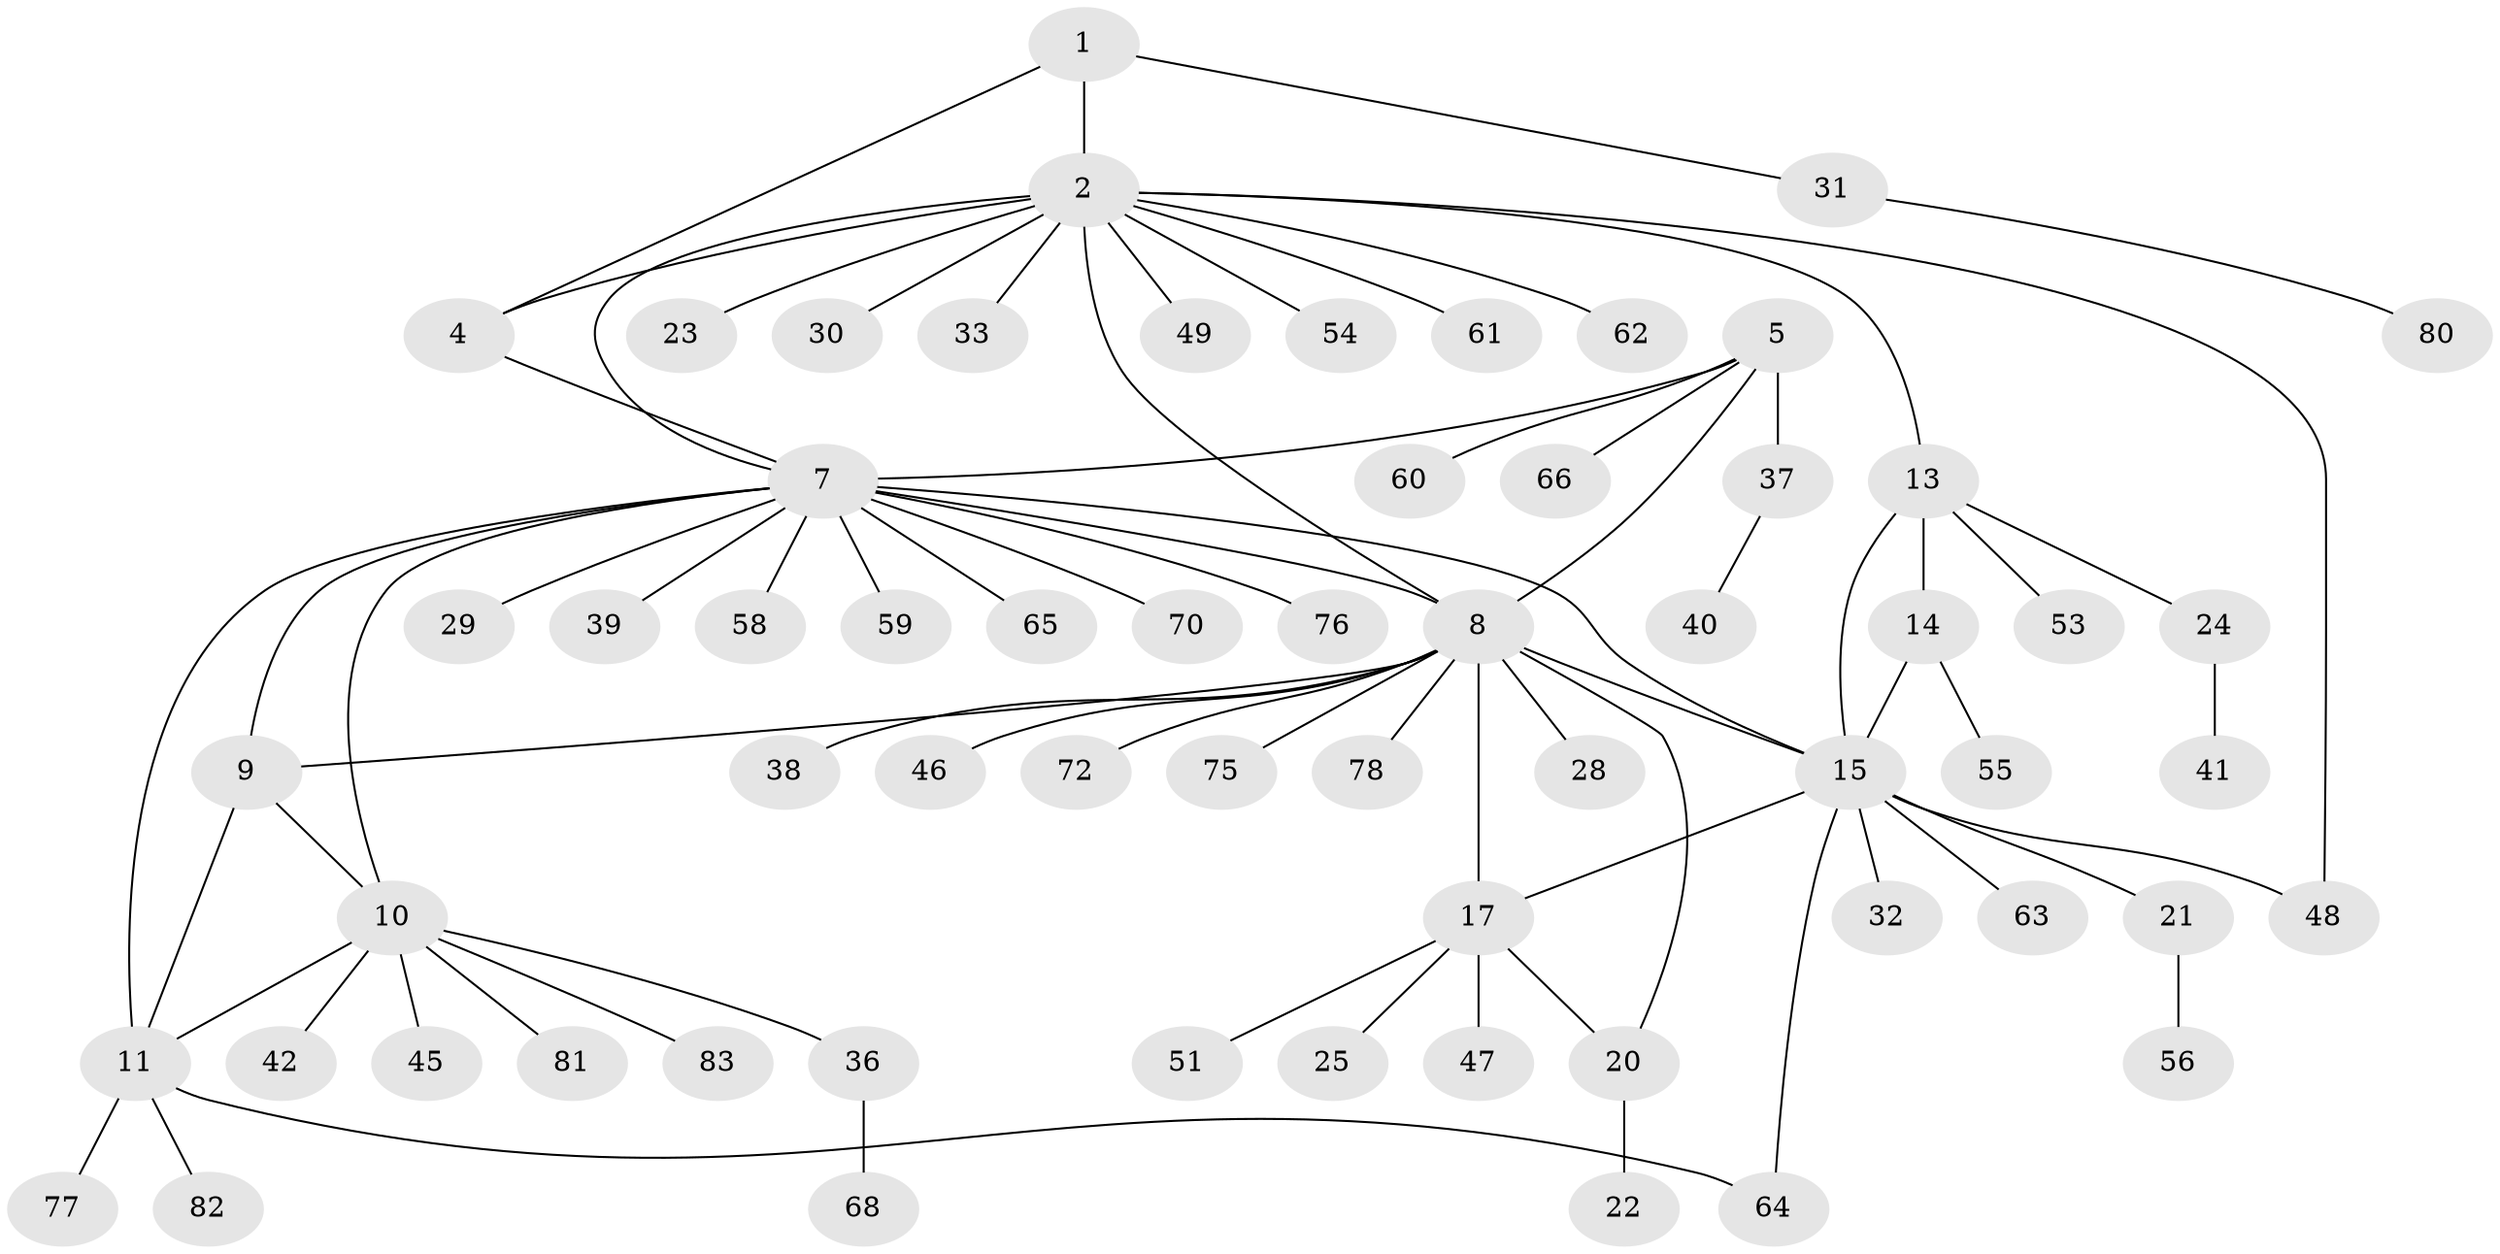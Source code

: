 // original degree distribution, {5: 0.060240963855421686, 8: 0.024096385542168676, 9: 0.024096385542168676, 6: 0.012048192771084338, 3: 0.060240963855421686, 10: 0.024096385542168676, 7: 0.03614457831325301, 4: 0.024096385542168676, 12: 0.012048192771084338, 1: 0.6144578313253012, 2: 0.10843373493975904}
// Generated by graph-tools (version 1.1) at 2025/11/02/27/25 16:11:30]
// undirected, 62 vertices, 76 edges
graph export_dot {
graph [start="1"]
  node [color=gray90,style=filled];
  1 [super="+57"];
  2 [super="+3"];
  4 [super="+27"];
  5 [super="+6"];
  7 [super="+12"];
  8 [super="+19"];
  9 [super="+26"];
  10 [super="+35"];
  11 [super="+52"];
  13 [super="+50"];
  14 [super="+16"];
  15 [super="+44"];
  17 [super="+18"];
  20;
  21 [super="+71"];
  22;
  23;
  24 [super="+34"];
  25;
  28 [super="+73"];
  29;
  30;
  31 [super="+74"];
  32;
  33;
  36;
  37 [super="+43"];
  38;
  39 [super="+67"];
  40;
  41;
  42;
  45;
  46;
  47 [super="+69"];
  48;
  49;
  51;
  53;
  54;
  55;
  56;
  58;
  59;
  60;
  61;
  62;
  63;
  64;
  65;
  66;
  68 [super="+79"];
  70;
  72;
  75;
  76;
  77;
  78;
  80;
  81;
  82;
  83;
  1 -- 2 [weight=2];
  1 -- 4;
  1 -- 31;
  2 -- 4 [weight=2];
  2 -- 13;
  2 -- 30;
  2 -- 49;
  2 -- 61;
  2 -- 33;
  2 -- 48;
  2 -- 54;
  2 -- 23;
  2 -- 62;
  2 -- 8;
  2 -- 7;
  4 -- 7;
  5 -- 7 [weight=2];
  5 -- 8 [weight=2];
  5 -- 37;
  5 -- 60;
  5 -- 66;
  7 -- 8;
  7 -- 29;
  7 -- 58;
  7 -- 59;
  7 -- 70;
  7 -- 76;
  7 -- 65;
  7 -- 39;
  7 -- 9;
  7 -- 10;
  7 -- 11;
  7 -- 15;
  8 -- 15;
  8 -- 28;
  8 -- 38;
  8 -- 72;
  8 -- 75;
  8 -- 78;
  8 -- 17 [weight=2];
  8 -- 20;
  8 -- 9;
  8 -- 46;
  9 -- 10;
  9 -- 11;
  10 -- 11;
  10 -- 36;
  10 -- 42;
  10 -- 45;
  10 -- 81;
  10 -- 83;
  11 -- 64;
  11 -- 77;
  11 -- 82;
  13 -- 14 [weight=2];
  13 -- 15;
  13 -- 24;
  13 -- 53;
  14 -- 15 [weight=2];
  14 -- 55;
  15 -- 17;
  15 -- 21;
  15 -- 32;
  15 -- 48;
  15 -- 63;
  15 -- 64;
  17 -- 20 [weight=2];
  17 -- 51;
  17 -- 25;
  17 -- 47;
  20 -- 22;
  21 -- 56;
  24 -- 41;
  31 -- 80;
  36 -- 68;
  37 -- 40;
}
